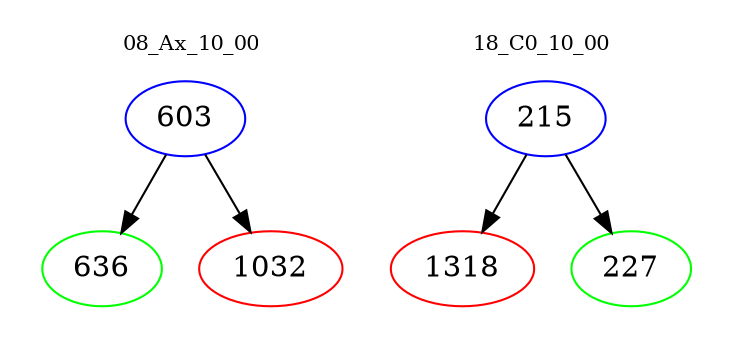 digraph{
subgraph cluster_0 {
color = white
label = "08_Ax_10_00";
fontsize=10;
T0_603 [label="603", color="blue"]
T0_603 -> T0_636 [color="black"]
T0_636 [label="636", color="green"]
T0_603 -> T0_1032 [color="black"]
T0_1032 [label="1032", color="red"]
}
subgraph cluster_1 {
color = white
label = "18_C0_10_00";
fontsize=10;
T1_215 [label="215", color="blue"]
T1_215 -> T1_1318 [color="black"]
T1_1318 [label="1318", color="red"]
T1_215 -> T1_227 [color="black"]
T1_227 [label="227", color="green"]
}
}
